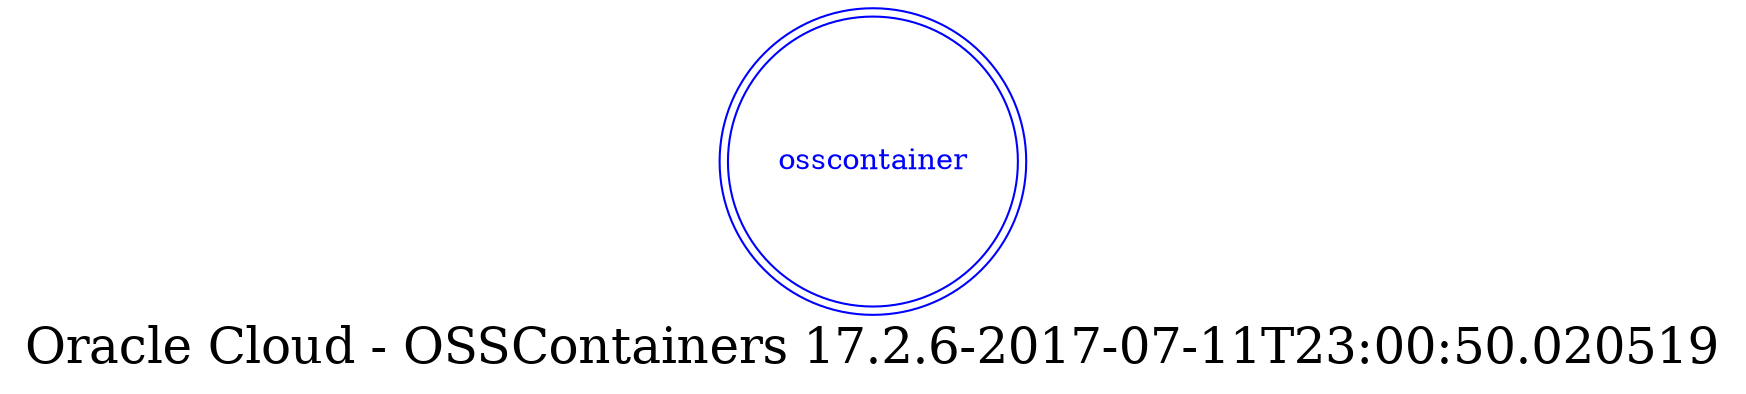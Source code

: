 digraph LexiconGraph {
graph[label="Oracle Cloud - OSSContainers 17.2.6-2017-07-11T23:00:50.020519", fontsize=24]
splines=true
"osscontainer" [color=blue, fontcolor=blue, shape=doublecircle]
}
